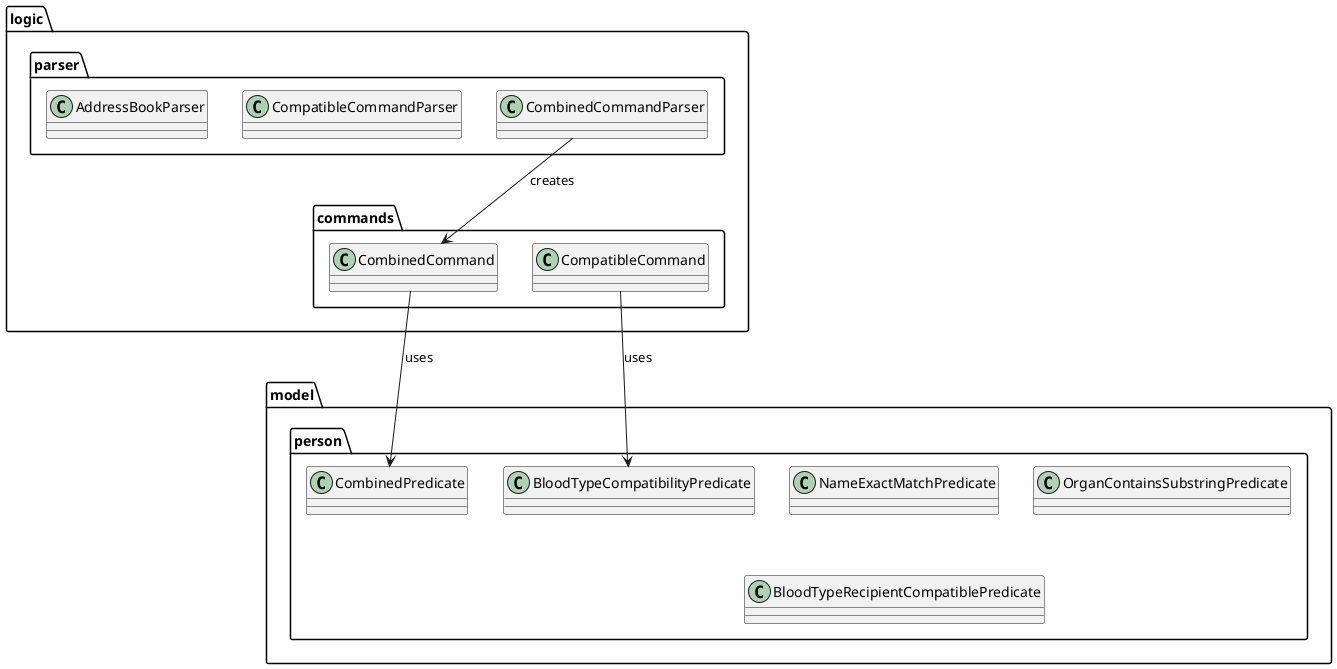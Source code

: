 @startuml
skinparam classAttributeIconSize 0

package "logic.commands" {
  class CombinedCommand
  class CompatibleCommand
}

package "logic.parser" {
  class CombinedCommandParser
  class CompatibleCommandParser
  class AddressBookParser
}

package "model.person" {
  class CombinedPredicate
  class NameExactMatchPredicate
  class OrganContainsSubstringPredicate
  class BloodTypeRecipientCompatiblePredicate
  class BloodTypeCompatibilityPredicate
}

CombinedCommand --> CombinedPredicate : uses
CompatibleCommand --> BloodTypeCompatibilityPredicate : uses

CombinedCommandParser --> CombinedCommand : creates

@enduml

